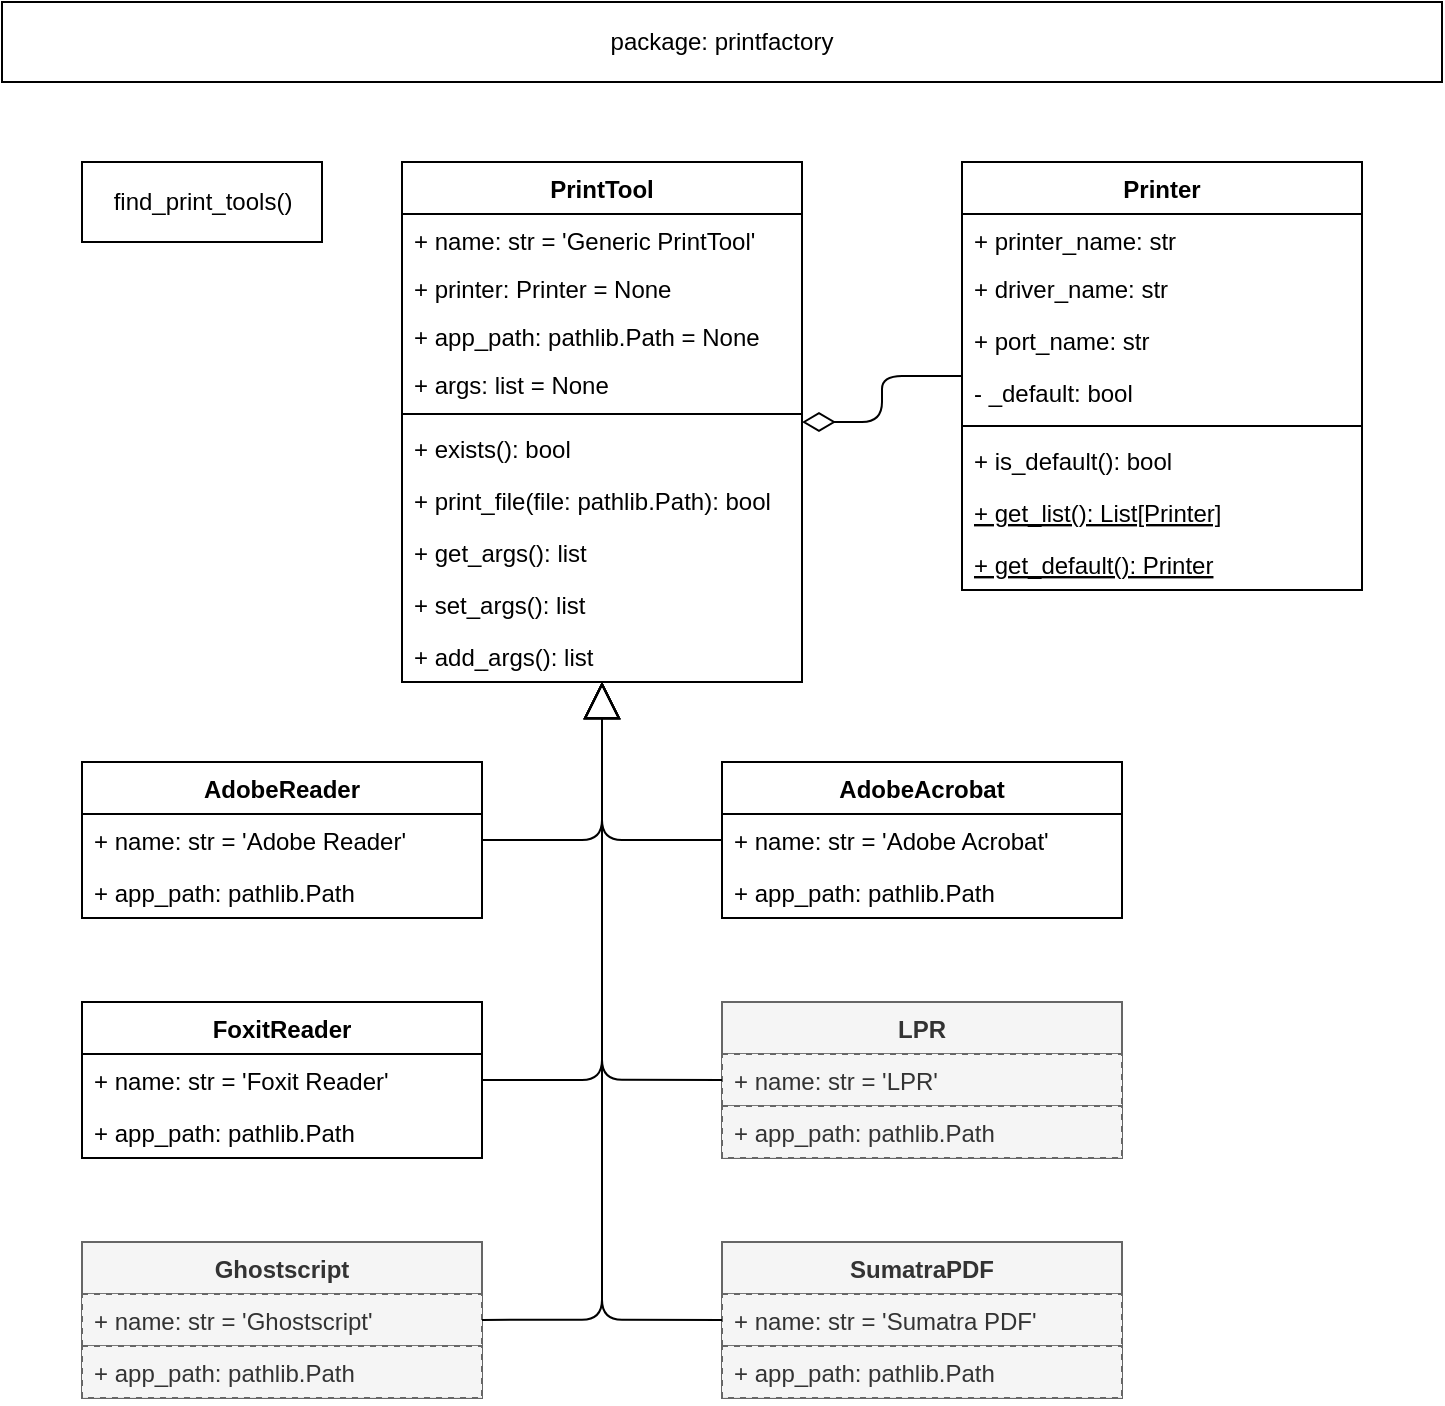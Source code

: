 <mxfile version="14.1.8" type="device"><diagram id="5JRmS1I60uvcFdtSQp9p" name="printfactory"><mxGraphModel dx="1422" dy="822" grid="1" gridSize="10" guides="1" tooltips="1" connect="1" arrows="1" fold="1" page="1" pageScale="1" pageWidth="827" pageHeight="1169" math="0" shadow="0"><root><mxCell id="0"/><mxCell id="1" parent="0"/><mxCell id="8TUSWJuhwqj37vCI7hse-1" value="package: printfactory" style="rounded=0;whiteSpace=wrap;html=1;" parent="1" vertex="1"><mxGeometry x="40" y="40" width="720" height="40" as="geometry"/></mxCell><mxCell id="8TUSWJuhwqj37vCI7hse-18" value="Printer" style="swimlane;fontStyle=1;align=center;verticalAlign=top;childLayout=stackLayout;horizontal=1;startSize=26;horizontalStack=0;resizeParent=1;resizeParentMax=0;resizeLast=0;collapsible=1;marginBottom=0;" parent="1" vertex="1"><mxGeometry x="520" y="120" width="200" height="214" as="geometry"/></mxCell><mxCell id="8TUSWJuhwqj37vCI7hse-19" value="+ printer_name: str" style="text;strokeColor=none;fillColor=none;align=left;verticalAlign=top;spacingLeft=4;spacingRight=4;overflow=hidden;rotatable=0;points=[[0,0.5],[1,0.5]];portConstraint=eastwest;" parent="8TUSWJuhwqj37vCI7hse-18" vertex="1"><mxGeometry y="26" width="200" height="24" as="geometry"/></mxCell><mxCell id="8TUSWJuhwqj37vCI7hse-32" value="+ driver_name: str" style="text;strokeColor=none;fillColor=none;align=left;verticalAlign=top;spacingLeft=4;spacingRight=4;overflow=hidden;rotatable=0;points=[[0,0.5],[1,0.5]];portConstraint=eastwest;dashed=1;" parent="8TUSWJuhwqj37vCI7hse-18" vertex="1"><mxGeometry y="50" width="200" height="26" as="geometry"/></mxCell><mxCell id="8TUSWJuhwqj37vCI7hse-31" value="+ port_name: str" style="text;strokeColor=none;fillColor=none;align=left;verticalAlign=top;spacingLeft=4;spacingRight=4;overflow=hidden;rotatable=0;points=[[0,0.5],[1,0.5]];portConstraint=eastwest;dashed=1;" parent="8TUSWJuhwqj37vCI7hse-18" vertex="1"><mxGeometry y="76" width="200" height="26" as="geometry"/></mxCell><mxCell id="vPlAIlx_1tMzaS5x7Q4s-1" value="- _default: bool" style="text;strokeColor=none;fillColor=none;align=left;verticalAlign=top;spacingLeft=4;spacingRight=4;overflow=hidden;rotatable=0;points=[[0,0.5],[1,0.5]];portConstraint=eastwest;dashed=1;" parent="8TUSWJuhwqj37vCI7hse-18" vertex="1"><mxGeometry y="102" width="200" height="26" as="geometry"/></mxCell><mxCell id="8TUSWJuhwqj37vCI7hse-20" value="" style="line;strokeWidth=1;fillColor=none;align=left;verticalAlign=middle;spacingTop=-1;spacingLeft=3;spacingRight=3;rotatable=0;labelPosition=right;points=[];portConstraint=eastwest;" parent="8TUSWJuhwqj37vCI7hse-18" vertex="1"><mxGeometry y="128" width="200" height="8" as="geometry"/></mxCell><mxCell id="8LzGVx7Nkkp_nxHZj2bV-1" value="+ is_default(): bool" style="text;strokeColor=none;fillColor=none;align=left;verticalAlign=top;spacingLeft=4;spacingRight=4;overflow=hidden;rotatable=0;points=[[0,0.5],[1,0.5]];portConstraint=eastwest;dashed=1;fontStyle=0" parent="8TUSWJuhwqj37vCI7hse-18" vertex="1"><mxGeometry y="136" width="200" height="26" as="geometry"/></mxCell><mxCell id="8TUSWJuhwqj37vCI7hse-39" value="+ get_list(): List[Printer]" style="text;strokeColor=none;fillColor=none;align=left;verticalAlign=top;spacingLeft=4;spacingRight=4;overflow=hidden;rotatable=0;points=[[0,0.5],[1,0.5]];portConstraint=eastwest;dashed=1;fontStyle=4" parent="8TUSWJuhwqj37vCI7hse-18" vertex="1"><mxGeometry y="162" width="200" height="26" as="geometry"/></mxCell><mxCell id="8TUSWJuhwqj37vCI7hse-92" value="+ get_default(): Printer" style="text;strokeColor=none;fillColor=none;align=left;verticalAlign=top;spacingLeft=4;spacingRight=4;overflow=hidden;rotatable=0;points=[[0,0.5],[1,0.5]];portConstraint=eastwest;dashed=1;fontStyle=4" parent="8TUSWJuhwqj37vCI7hse-18" vertex="1"><mxGeometry y="188" width="200" height="26" as="geometry"/></mxCell><mxCell id="8TUSWJuhwqj37vCI7hse-46" value="PrintTool" style="swimlane;fontStyle=1;align=center;verticalAlign=top;childLayout=stackLayout;horizontal=1;startSize=26;horizontalStack=0;resizeParent=1;resizeParentMax=0;resizeLast=0;collapsible=1;marginBottom=0;swimlaneLine=1;rounded=0;shadow=0;sketch=0;glass=0;swimlaneFillColor=none;" parent="1" vertex="1"><mxGeometry x="240" y="120" width="200" height="260" as="geometry"/></mxCell><mxCell id="8TUSWJuhwqj37vCI7hse-47" value="+ name: str = 'Generic PrintTool'" style="text;strokeColor=none;fillColor=none;align=left;verticalAlign=top;spacingLeft=4;spacingRight=4;overflow=hidden;rotatable=0;points=[[0,0.5],[1,0.5]];portConstraint=eastwest;" parent="8TUSWJuhwqj37vCI7hse-46" vertex="1"><mxGeometry y="26" width="200" height="24" as="geometry"/></mxCell><mxCell id="h4rYGX3XMv5W3W1L0M88-9" value="+ printer: Printer = None" style="text;strokeColor=none;fillColor=none;align=left;verticalAlign=top;spacingLeft=4;spacingRight=4;overflow=hidden;rotatable=0;points=[[0,0.5],[1,0.5]];portConstraint=eastwest;" parent="8TUSWJuhwqj37vCI7hse-46" vertex="1"><mxGeometry y="50" width="200" height="24" as="geometry"/></mxCell><mxCell id="8TUSWJuhwqj37vCI7hse-48" value="+ app_path: pathlib.Path = None" style="text;strokeColor=none;fillColor=none;align=left;verticalAlign=top;spacingLeft=4;spacingRight=4;overflow=hidden;rotatable=0;points=[[0,0.5],[1,0.5]];portConstraint=eastwest;" parent="8TUSWJuhwqj37vCI7hse-46" vertex="1"><mxGeometry y="74" width="200" height="24" as="geometry"/></mxCell><mxCell id="8TUSWJuhwqj37vCI7hse-103" value="+ args: list = None" style="text;strokeColor=none;fillColor=none;align=left;verticalAlign=top;spacingLeft=4;spacingRight=4;overflow=hidden;rotatable=0;points=[[0,0.5],[1,0.5]];portConstraint=eastwest;" parent="8TUSWJuhwqj37vCI7hse-46" vertex="1"><mxGeometry y="98" width="200" height="24" as="geometry"/></mxCell><mxCell id="8TUSWJuhwqj37vCI7hse-49" value="" style="line;strokeWidth=1;fillColor=none;align=left;verticalAlign=middle;spacingTop=-1;spacingLeft=3;spacingRight=3;rotatable=0;labelPosition=right;points=[];portConstraint=eastwest;" parent="8TUSWJuhwqj37vCI7hse-46" vertex="1"><mxGeometry y="122" width="200" height="8" as="geometry"/></mxCell><mxCell id="5pOi7dv-gdJ62pmGej4j-1" value="+ exists(): bool" style="text;strokeColor=none;fillColor=none;align=left;verticalAlign=top;spacingLeft=4;spacingRight=4;overflow=hidden;rotatable=0;points=[[0,0.5],[1,0.5]];portConstraint=eastwest;" parent="8TUSWJuhwqj37vCI7hse-46" vertex="1"><mxGeometry y="130" width="200" height="26" as="geometry"/></mxCell><mxCell id="h4rYGX3XMv5W3W1L0M88-10" value="+ print_file(file: pathlib.Path): bool" style="text;strokeColor=none;fillColor=none;align=left;verticalAlign=top;spacingLeft=4;spacingRight=4;overflow=hidden;rotatable=0;points=[[0,0.5],[1,0.5]];portConstraint=eastwest;" parent="8TUSWJuhwqj37vCI7hse-46" vertex="1"><mxGeometry y="156" width="200" height="26" as="geometry"/></mxCell><mxCell id="8TUSWJuhwqj37vCI7hse-50" value="+ get_args(): list" style="text;strokeColor=none;fillColor=none;align=left;verticalAlign=top;spacingLeft=4;spacingRight=4;overflow=hidden;rotatable=0;points=[[0,0.5],[1,0.5]];portConstraint=eastwest;" parent="8TUSWJuhwqj37vCI7hse-46" vertex="1"><mxGeometry y="182" width="200" height="26" as="geometry"/></mxCell><mxCell id="8TUSWJuhwqj37vCI7hse-102" value="+ set_args(): list" style="text;strokeColor=none;fillColor=none;align=left;verticalAlign=top;spacingLeft=4;spacingRight=4;overflow=hidden;rotatable=0;points=[[0,0.5],[1,0.5]];portConstraint=eastwest;" parent="8TUSWJuhwqj37vCI7hse-46" vertex="1"><mxGeometry y="208" width="200" height="26" as="geometry"/></mxCell><mxCell id="xo5JyQHQh0Jj_mvU0sgL-1" value="+ add_args(): list" style="text;strokeColor=none;fillColor=none;align=left;verticalAlign=top;spacingLeft=4;spacingRight=4;overflow=hidden;rotatable=0;points=[[0,0.5],[1,0.5]];portConstraint=eastwest;" vertex="1" parent="8TUSWJuhwqj37vCI7hse-46"><mxGeometry y="234" width="200" height="26" as="geometry"/></mxCell><mxCell id="8TUSWJuhwqj37vCI7hse-93" value="AdobeReader" style="swimlane;fontStyle=1;align=center;verticalAlign=top;childLayout=stackLayout;horizontal=1;startSize=26;horizontalStack=0;resizeParent=1;resizeParentMax=0;resizeLast=0;collapsible=1;marginBottom=0;swimlaneLine=1;rounded=0;shadow=0;sketch=0;glass=0;swimlaneFillColor=none;" parent="1" vertex="1"><mxGeometry x="80" y="420" width="200" height="77.968" as="geometry"/></mxCell><mxCell id="8TUSWJuhwqj37vCI7hse-94" value="+ name: str = 'Adobe Reader'" style="text;strokeColor=none;fillColor=none;align=left;verticalAlign=top;spacingLeft=4;spacingRight=4;overflow=hidden;rotatable=0;points=[[0,0.5],[1,0.5]];portConstraint=eastwest;" parent="8TUSWJuhwqj37vCI7hse-93" vertex="1"><mxGeometry y="26" width="200" height="25.984" as="geometry"/></mxCell><mxCell id="8TUSWJuhwqj37vCI7hse-95" value="+ app_path: pathlib.Path" style="text;strokeColor=none;fillColor=none;align=left;verticalAlign=top;spacingLeft=4;spacingRight=4;overflow=hidden;rotatable=0;points=[[0,0.5],[1,0.5]];portConstraint=eastwest;" parent="8TUSWJuhwqj37vCI7hse-93" vertex="1"><mxGeometry y="51.984" width="200" height="25.984" as="geometry"/></mxCell><mxCell id="h4rYGX3XMv5W3W1L0M88-15" value="" style="endArrow=block;endSize=16;endFill=0;html=1;edgeStyle=orthogonalEdgeStyle;entryX=0.5;entryY=1;entryDx=0;entryDy=0;" parent="1" source="8TUSWJuhwqj37vCI7hse-94" target="8TUSWJuhwqj37vCI7hse-46" edge="1"><mxGeometry x="-0.188" y="25" width="160" relative="1" as="geometry"><mxPoint x="340" y="540" as="sourcePoint"/><mxPoint x="160" y="470" as="targetPoint"/><mxPoint as="offset"/></mxGeometry></mxCell><mxCell id="h4rYGX3XMv5W3W1L0M88-16" value="AdobeAcrobat" style="swimlane;fontStyle=1;align=center;verticalAlign=top;childLayout=stackLayout;horizontal=1;startSize=26;horizontalStack=0;resizeParent=1;resizeParentMax=0;resizeLast=0;collapsible=1;marginBottom=0;swimlaneLine=1;rounded=0;shadow=0;sketch=0;glass=0;swimlaneFillColor=none;" parent="1" vertex="1"><mxGeometry x="400" y="420" width="200" height="77.968" as="geometry"><mxRectangle x="320" y="560" width="120" height="26" as="alternateBounds"/></mxGeometry></mxCell><mxCell id="h4rYGX3XMv5W3W1L0M88-17" value="+ name: str = 'Adobe Acrobat'" style="text;strokeColor=none;fillColor=none;align=left;verticalAlign=top;spacingLeft=4;spacingRight=4;overflow=hidden;rotatable=0;points=[[0,0.5],[1,0.5]];portConstraint=eastwest;" parent="h4rYGX3XMv5W3W1L0M88-16" vertex="1"><mxGeometry y="26" width="200" height="25.984" as="geometry"/></mxCell><mxCell id="TOD3IleP97WMORPJ9C5c-18" value="+ app_path: pathlib.Path" style="text;strokeColor=none;fillColor=none;align=left;verticalAlign=top;spacingLeft=4;spacingRight=4;overflow=hidden;rotatable=0;points=[[0,0.5],[1,0.5]];portConstraint=eastwest;" parent="h4rYGX3XMv5W3W1L0M88-16" vertex="1"><mxGeometry y="51.984" width="200" height="25.984" as="geometry"/></mxCell><mxCell id="h4rYGX3XMv5W3W1L0M88-19" value="FoxitReader" style="swimlane;fontStyle=1;align=center;verticalAlign=top;childLayout=stackLayout;horizontal=1;startSize=26;horizontalStack=0;resizeParent=1;resizeParentMax=0;resizeLast=0;collapsible=1;marginBottom=0;swimlaneLine=1;rounded=0;shadow=0;sketch=0;glass=0;swimlaneFillColor=none;" parent="1" vertex="1"><mxGeometry x="80" y="539.97" width="200" height="77.968" as="geometry"/></mxCell><mxCell id="h4rYGX3XMv5W3W1L0M88-20" value="+ name: str = 'Foxit Reader'" style="text;strokeColor=none;fillColor=none;align=left;verticalAlign=top;spacingLeft=4;spacingRight=4;overflow=hidden;rotatable=0;points=[[0,0.5],[1,0.5]];portConstraint=eastwest;" parent="h4rYGX3XMv5W3W1L0M88-19" vertex="1"><mxGeometry y="26" width="200" height="25.984" as="geometry"/></mxCell><mxCell id="TOD3IleP97WMORPJ9C5c-17" value="+ app_path: pathlib.Path" style="text;strokeColor=none;fillColor=none;align=left;verticalAlign=top;spacingLeft=4;spacingRight=4;overflow=hidden;rotatable=0;points=[[0,0.5],[1,0.5]];portConstraint=eastwest;" parent="h4rYGX3XMv5W3W1L0M88-19" vertex="1"><mxGeometry y="51.984" width="200" height="25.984" as="geometry"/></mxCell><mxCell id="h4rYGX3XMv5W3W1L0M88-27" value="LPR" style="swimlane;fontStyle=1;align=center;verticalAlign=top;childLayout=stackLayout;horizontal=1;startSize=26;horizontalStack=0;resizeParent=1;resizeParentMax=0;resizeLast=0;collapsible=1;marginBottom=0;fillColor=#f5f5f5;strokeColor=#666666;fontColor=#333333;" parent="1" vertex="1"><mxGeometry x="400" y="539.94" width="200" height="78" as="geometry"/></mxCell><mxCell id="h4rYGX3XMv5W3W1L0M88-28" value="+ name: str = 'LPR'" style="text;strokeColor=#666666;fillColor=#f5f5f5;align=left;verticalAlign=top;spacingLeft=4;spacingRight=4;overflow=hidden;rotatable=0;points=[[0,0.5],[1,0.5]];portConstraint=eastwest;dashed=1;fontColor=#333333;" parent="h4rYGX3XMv5W3W1L0M88-27" vertex="1"><mxGeometry y="26" width="200" height="26" as="geometry"/></mxCell><mxCell id="h4rYGX3XMv5W3W1L0M88-29" value="+ app_path: pathlib.Path" style="text;strokeColor=#666666;fillColor=#f5f5f5;align=left;verticalAlign=top;spacingLeft=4;spacingRight=4;overflow=hidden;rotatable=0;points=[[0,0.5],[1,0.5]];portConstraint=eastwest;dashed=1;fontColor=#333333;" parent="h4rYGX3XMv5W3W1L0M88-27" vertex="1"><mxGeometry y="52" width="200" height="26" as="geometry"/></mxCell><mxCell id="h4rYGX3XMv5W3W1L0M88-33" value="" style="endArrow=none;html=1;endSize=12;startArrow=diamondThin;startSize=14;startFill=0;edgeStyle=orthogonalEdgeStyle;align=left;verticalAlign=bottom;endFill=0;" parent="1" source="8TUSWJuhwqj37vCI7hse-46" target="8TUSWJuhwqj37vCI7hse-18" edge="1"><mxGeometry x="0.506" y="32" relative="1" as="geometry"><mxPoint x="240" y="130" as="sourcePoint"/><mxPoint x="540" y="140" as="targetPoint"/><mxPoint x="-30" y="21" as="offset"/></mxGeometry></mxCell><mxCell id="TOD3IleP97WMORPJ9C5c-1" value="SumatraPDF" style="swimlane;fontStyle=1;align=center;verticalAlign=top;childLayout=stackLayout;horizontal=1;startSize=26;horizontalStack=0;resizeParent=1;resizeParentMax=0;resizeLast=0;collapsible=1;marginBottom=0;fillColor=#f5f5f5;strokeColor=#666666;fontColor=#333333;" parent="1" vertex="1"><mxGeometry x="400" y="659.94" width="200" height="78" as="geometry"/></mxCell><mxCell id="TOD3IleP97WMORPJ9C5c-2" value="+ name: str = 'Sumatra PDF'" style="text;strokeColor=#666666;fillColor=#f5f5f5;align=left;verticalAlign=top;spacingLeft=4;spacingRight=4;overflow=hidden;rotatable=0;points=[[0,0.5],[1,0.5]];portConstraint=eastwest;dashed=1;fontColor=#333333;" parent="TOD3IleP97WMORPJ9C5c-1" vertex="1"><mxGeometry y="26" width="200" height="26" as="geometry"/></mxCell><mxCell id="TOD3IleP97WMORPJ9C5c-3" value="+ app_path: pathlib.Path" style="text;strokeColor=#666666;fillColor=#f5f5f5;align=left;verticalAlign=top;spacingLeft=4;spacingRight=4;overflow=hidden;rotatable=0;points=[[0,0.5],[1,0.5]];portConstraint=eastwest;dashed=1;fontColor=#333333;" parent="TOD3IleP97WMORPJ9C5c-1" vertex="1"><mxGeometry y="52" width="200" height="26" as="geometry"/></mxCell><mxCell id="TOD3IleP97WMORPJ9C5c-9" value="Ghostscript" style="swimlane;fontStyle=1;align=center;verticalAlign=top;childLayout=stackLayout;horizontal=1;startSize=26;horizontalStack=0;resizeParent=1;resizeParentMax=0;resizeLast=0;collapsible=1;marginBottom=0;fillColor=#f5f5f5;strokeColor=#666666;fontColor=#333333;" parent="1" vertex="1"><mxGeometry x="80" y="659.94" width="200" height="78" as="geometry"/></mxCell><mxCell id="TOD3IleP97WMORPJ9C5c-10" value="+ name: str = 'Ghostscript'" style="text;strokeColor=#666666;fillColor=#f5f5f5;align=left;verticalAlign=top;spacingLeft=4;spacingRight=4;overflow=hidden;rotatable=0;points=[[0,0.5],[1,0.5]];portConstraint=eastwest;dashed=1;fontColor=#333333;" parent="TOD3IleP97WMORPJ9C5c-9" vertex="1"><mxGeometry y="26" width="200" height="26" as="geometry"/></mxCell><mxCell id="TOD3IleP97WMORPJ9C5c-11" value="+ app_path: pathlib.Path" style="text;strokeColor=#666666;fillColor=#f5f5f5;align=left;verticalAlign=top;spacingLeft=4;spacingRight=4;overflow=hidden;rotatable=0;points=[[0,0.5],[1,0.5]];portConstraint=eastwest;dashed=1;fontColor=#333333;" parent="TOD3IleP97WMORPJ9C5c-9" vertex="1"><mxGeometry y="52" width="200" height="26" as="geometry"/></mxCell><mxCell id="TOD3IleP97WMORPJ9C5c-12" value="" style="endArrow=block;endSize=16;endFill=0;html=1;edgeStyle=orthogonalEdgeStyle;elbow=vertical;exitX=0;exitY=0.5;exitDx=0;exitDy=0;" parent="1" source="h4rYGX3XMv5W3W1L0M88-17" target="8TUSWJuhwqj37vCI7hse-46" edge="1"><mxGeometry x="-0.003" y="30" width="160" relative="1" as="geometry"><mxPoint x="690" y="540" as="sourcePoint"/><mxPoint x="390" y="400" as="targetPoint"/><mxPoint as="offset"/></mxGeometry></mxCell><mxCell id="TOD3IleP97WMORPJ9C5c-13" value="" style="endArrow=block;endSize=16;endFill=0;html=1;edgeStyle=orthogonalEdgeStyle;exitX=1;exitY=0.5;exitDx=0;exitDy=0;" parent="1" source="h4rYGX3XMv5W3W1L0M88-20" target="8TUSWJuhwqj37vCI7hse-46" edge="1"><mxGeometry x="-0.119" y="30" width="160" relative="1" as="geometry"><mxPoint x="200" y="540" as="sourcePoint"/><mxPoint x="360" y="374" as="targetPoint"/><mxPoint as="offset"/></mxGeometry></mxCell><mxCell id="TOD3IleP97WMORPJ9C5c-14" value="" style="endArrow=block;endSize=16;endFill=0;html=1;edgeStyle=orthogonalEdgeStyle;exitX=0;exitY=0.5;exitDx=0;exitDy=0;" parent="1" source="h4rYGX3XMv5W3W1L0M88-28" target="8TUSWJuhwqj37vCI7hse-46" edge="1"><mxGeometry x="-0.093" y="-50" width="160" relative="1" as="geometry"><mxPoint x="210" y="550" as="sourcePoint"/><mxPoint x="370" y="384" as="targetPoint"/><mxPoint as="offset"/></mxGeometry></mxCell><mxCell id="TOD3IleP97WMORPJ9C5c-15" value="" style="endArrow=block;endSize=16;endFill=0;html=1;edgeStyle=orthogonalEdgeStyle;exitX=1;exitY=0.5;exitDx=0;exitDy=0;" parent="1" source="TOD3IleP97WMORPJ9C5c-10" target="8TUSWJuhwqj37vCI7hse-46" edge="1"><mxGeometry x="0.276" y="-20" width="160" relative="1" as="geometry"><mxPoint x="220" y="560" as="sourcePoint"/><mxPoint x="380" y="394" as="targetPoint"/><mxPoint as="offset"/></mxGeometry></mxCell><mxCell id="TOD3IleP97WMORPJ9C5c-16" value="" style="endArrow=block;endSize=16;endFill=0;html=1;edgeStyle=orthogonalEdgeStyle;exitX=0;exitY=0.5;exitDx=0;exitDy=0;" parent="1" source="TOD3IleP97WMORPJ9C5c-2" target="8TUSWJuhwqj37vCI7hse-46" edge="1"><mxGeometry x="0.034" y="20" width="160" relative="1" as="geometry"><mxPoint x="230" y="570" as="sourcePoint"/><mxPoint x="390" y="404" as="targetPoint"/><mxPoint as="offset"/></mxGeometry></mxCell><mxCell id="TOD3IleP97WMORPJ9C5c-51" value="find_print_tools()" style="html=1;" parent="1" vertex="1"><mxGeometry x="80" y="120" width="120" height="40" as="geometry"/></mxCell></root></mxGraphModel></diagram></mxfile>